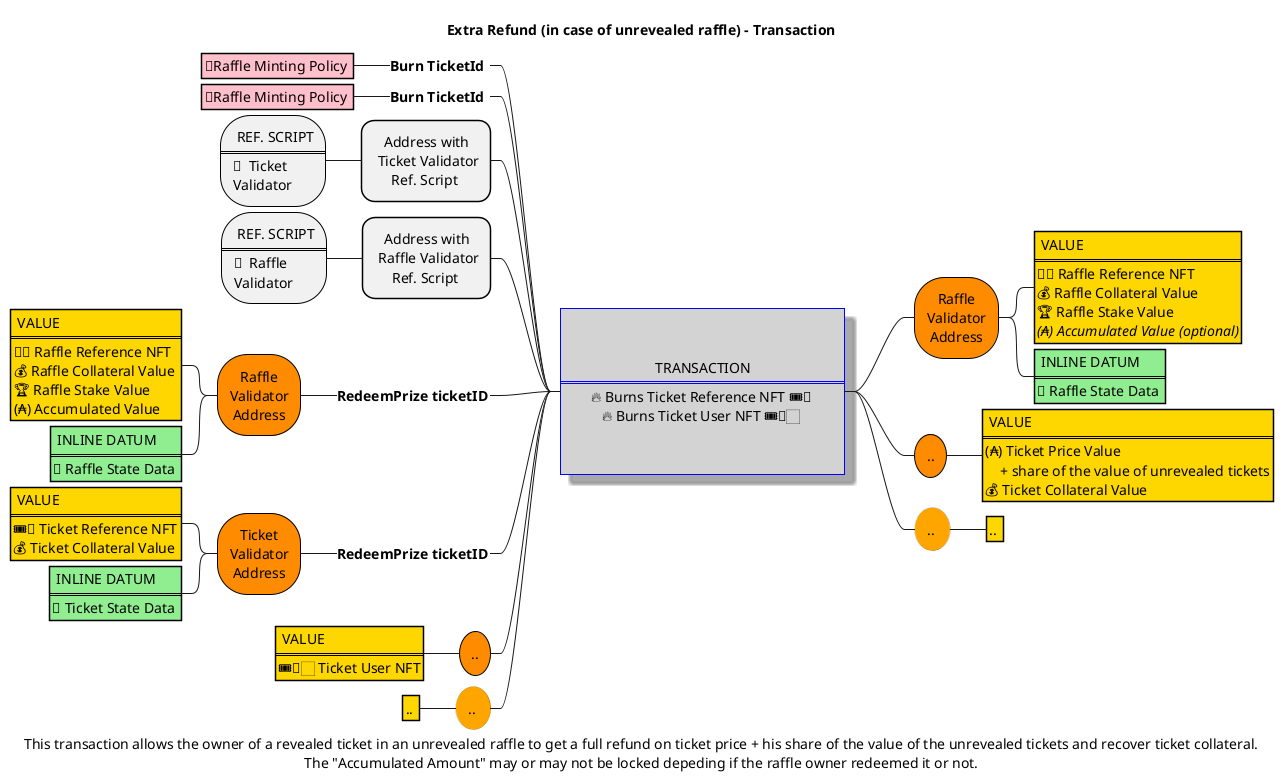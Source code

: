 @startmindmap Mindmap-ExtraRefund


<style>
mindmapDiagram {
    node   {
        LineColor black
        Padding 12
        Margin 3
        HorizontalAlignment center
        .mandatory {
            BackgroundColor darkorange
            RoundCorner 60
            MaximumWidth 100
            LineThickness 1
        }
        .opt {
            BackgroundColor orange
            RoundCorner 60
            LineThickness 0
        }
        .datum {
            HorizontalAlignment left
            RoundCorner 0
            BackgroundColor lightgreen
            Padding 3
        }
        .ref {
            HorizontalAlignment left
            RoundCorner 60
            MaximumWidth 100
            LineThickness 1
        }
        .value {
            HorizontalAlignment left
            RoundCorner 0
            BackgroundColor gold
            Padding 3
        }
        .minting {
            HorizontalAlignment left
            RoundCorner 0
            BackgroundColor pink
            Padding 3
        }
    }

    rootNode {
        Padding 30
        Margin 20
        LineColor blue
        BackgroundColor lightgrey
        LineThickness 1.0
        RoundCorner 0
        Shadowing 10.0
    }
}
</style>


title Extra Refund (in case of unrevealed raffle) - Transaction
caption  This transaction allows the owner of a revealed ticket in an unrevealed raffle to get a full refund on ticket price + his share of the value of the unrevealed tickets and recover ticket collateral.\nThe "Accumulated Amount" may or may not be locked depeding if the raffle owner redeemed it or not.


' 🔥
' 🎫
' 🎟️
'🏆
'🔗
' 

*:
TRANSACTION
====
🔥 Burns Ticket Reference NFT 🎟️🔗 
🔥 Burns Ticket User NFT 🎟️👦🏻 
;

left side
**_  **Burn TicketId **
*** 📜Raffle Minting Policy <<minting>>
**_  **Burn TicketId **
*** 📜Raffle Minting Policy <<minting>>
** Address with\n Ticket Validator\nRef. Script 
***: REF. SCRIPT
====
🧾  Ticket Validator ; <<ref>>
** Address with\n Raffle Validator\nRef. Script 
***: REF. SCRIPT
====
🧾  Raffle Validator ; <<ref>>

**_ **RedeemPrize ticketID**
*** Raffle Validator \nAddress <<mandatory>>
****: VALUE
====
🎫🔗 Raffle Reference NFT
💰 Raffle Collateral Value 
🏆 Raffle Stake Value
(₳) Accumulated Value ; <<value>>
****: INLINE DATUM
====
📝 Raffle State Data ; <<datum>>

**_ **RedeemPrize ticketID**
*** Ticket Validator \nAddress <<mandatory>>
****: VALUE
====
🎟️🔗 Ticket Reference NFT
💰 Ticket Collateral Value ; <<value>>
****: INLINE DATUM
====
📝 Ticket State Data ; <<datum>>

** .. <<mandatory>>
***: VALUE
====
🎟️👦🏻 Ticket User NFT; <<value>>

** .. <<opt>>
*** .. <<value>>

right side

** Raffle Validator \nAddress <<mandatory>>
***: VALUE
====
🎫🔗 Raffle Reference NFT
💰 Raffle Collateral Value 
🏆 Raffle Stake Value
<i>(₳) Accumulated Value (optional)</i>; <<value>>
***: INLINE DATUM
====
📝 Raffle State Data ; <<datum>>

** ..<<mandatory>>
***: VALUE
====
(₳) Ticket Price Value 
    + share of the value of unrevealed tickets
💰 Ticket Collateral Value ; <<value>>



** .. <<opt>>
*** .. <<value>>






' legend
'  burning 🔥
'  minting 🔨
'  datum  📝
'  ticket user NFT 🎫👦🏻
'  ticket reference NFT 🎫🔗
'  raffle user NFT 🎟️👦🏻
'  raffle reference NFT 🎟️🔗

'🏆💰🧾📜📃
' end legend




@endmindmap
